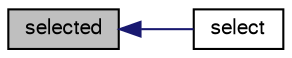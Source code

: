 digraph "selected"
{
  bgcolor="transparent";
  edge [fontname="FreeSans",fontsize="10",labelfontname="FreeSans",labelfontsize="10"];
  node [fontname="FreeSans",fontsize="10",shape=record];
  rankdir="LR";
  Node1 [label="selected",height=0.2,width=0.4,color="black", fillcolor="grey75", style="filled" fontcolor="black"];
  Node1 -> Node2 [dir="back",color="midnightblue",fontsize="10",style="solid",fontname="FreeSans"];
  Node2 [label="select",height=0.2,width=0.4,color="black",URL="$a02541.html#a3edd8ff6c48cd90aa0e5b03f1187fd80",tooltip="Return the set of times selected based on the argList options. "];
}
